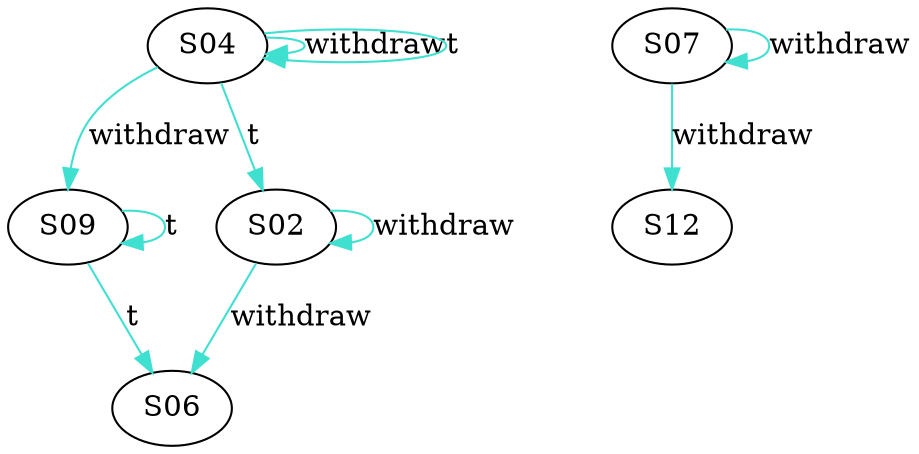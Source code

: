 digraph {

S04->S04 [label="withdraw", style="", color="turquoise"]
S04->S09 [label="withdraw", style="", color="turquoise"]
S04->S02 [label="t", style="", color="turquoise"]
S04->S04 [label="t", style="", color="turquoise"]
S07->S07 [label="withdraw", style="", color="turquoise"]
S07->S12 [label="withdraw", style="", color="turquoise"]
S09->S06 [label="t", style="", color="turquoise"]
S09->S09 [label="t", style="", color="turquoise"]
S02->S02 [label="withdraw", style="", color="turquoise"]
S02->S06 [label="withdraw", style="", color="turquoise"]
}